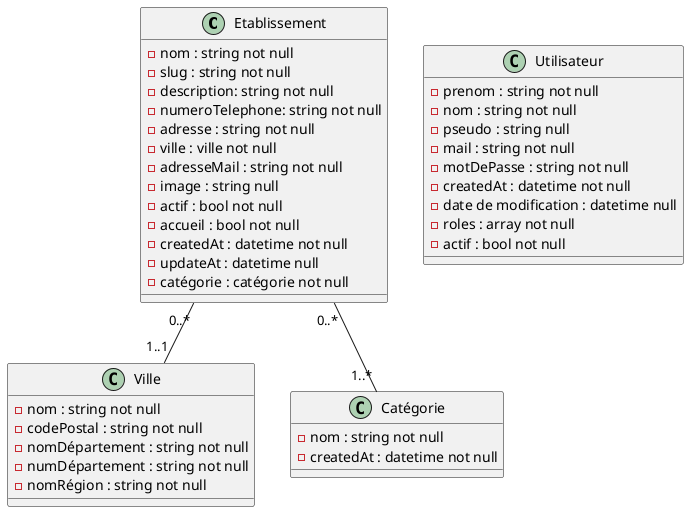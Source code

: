 @startuml
class Etablissement{
- nom : string not null
- slug : string not null
- description: string not null
- numeroTelephone: string not null
- adresse : string not null
- ville : ville not null
- adresseMail : string not null
- image : string null
- actif : bool not null
- accueil : bool not null
- createdAt : datetime not null
- updateAt : datetime null
- catégorie : catégorie not null
}

class Ville{
- nom : string not null
- codePostal : string not null
- nomDépartement : string not null
- numDépartement : string not null
- nomRégion : string not null
}

class Catégorie{
- nom : string not null
- createdAt : datetime not null
}

class Utilisateur
{
- prenom : string not null
- nom : string not null
- pseudo : string null
- mail : string not null
- motDePasse : string not null
- createdAt : datetime not null
- date de modification : datetime null
- roles : array not null
- actif : bool not null
}

Etablissement "0..*"--"1..1"Ville
Etablissement "0..*"--"1..*"Catégorie


@enduml